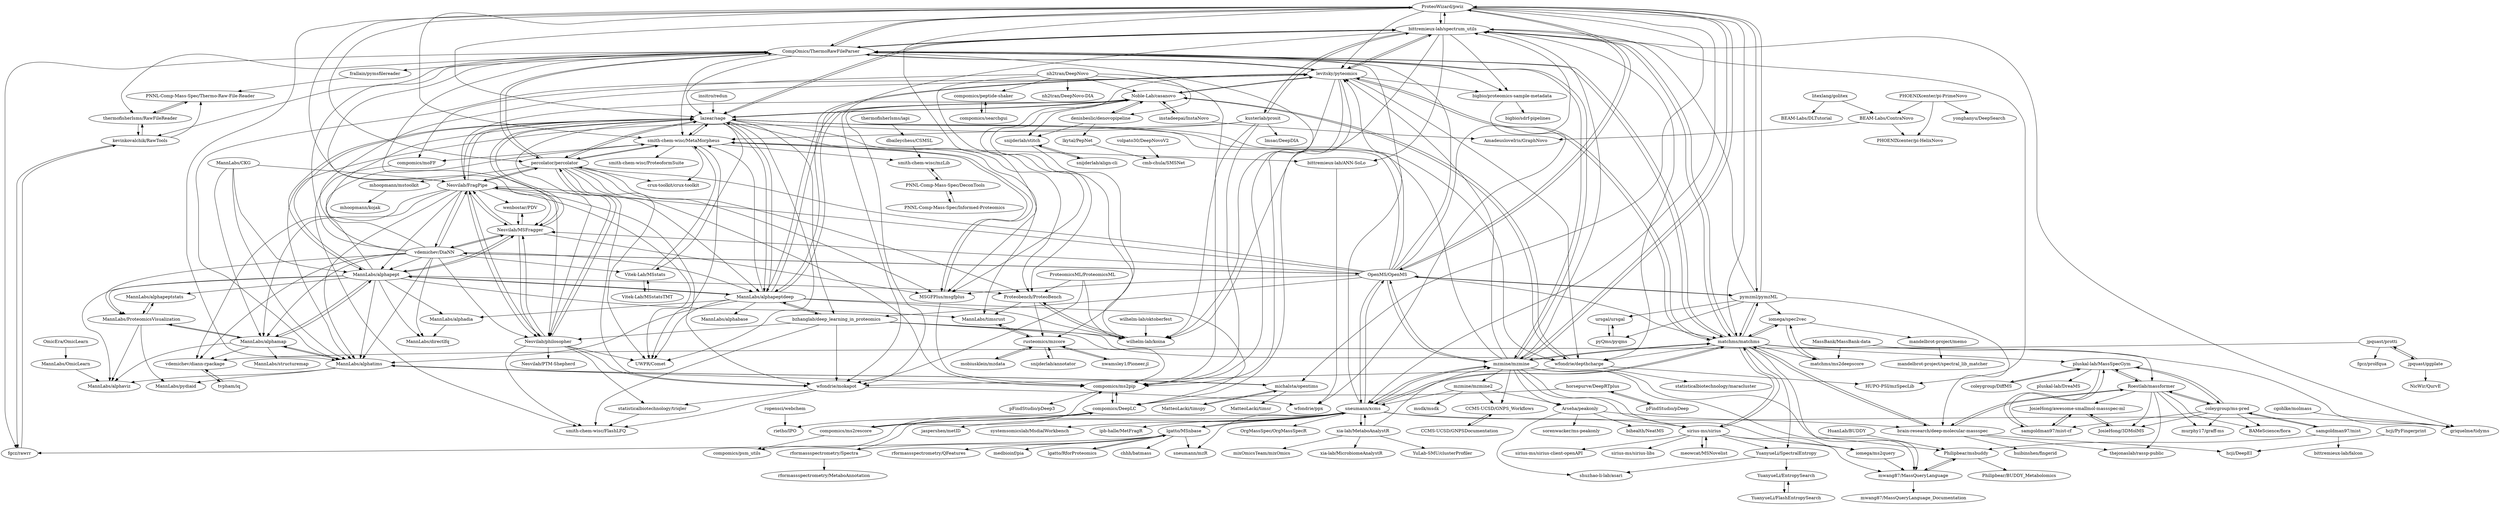 digraph G {
"ProteoWizard/pwiz" -> "bittremieux-lab/spectrum_utils"
"ProteoWizard/pwiz" -> "pymzml/pymzML"
"ProteoWizard/pwiz" -> "CompOmics/ThermoRawFileParser"
"ProteoWizard/pwiz" -> "levitsky/pyteomics"
"ProteoWizard/pwiz" -> "OpenMS/OpenMS"
"ProteoWizard/pwiz" -> "mzmine/mzmine"
"ProteoWizard/pwiz" -> "smith-chem-wisc/MetaMorpheus"
"ProteoWizard/pwiz" -> "matchms/matchms"
"ProteoWizard/pwiz" -> "lazear/sage"
"ProteoWizard/pwiz" -> "percolator/percolator"
"ProteoWizard/pwiz" -> "sneumann/xcms"
"ProteoWizard/pwiz" -> "MSGFPlus/msgfplus"
"ProteoWizard/pwiz" -> "Nesvilab/MSFragger"
"ProteoWizard/pwiz" -> "michalsta/opentims"
"ProteoWizard/pwiz" -> "MannLabs/alphatims"
"MannLabs/CKG" -> "MannLabs/alphapept" ["e"=1]
"MannLabs/CKG" -> "MannLabs/alphamap" ["e"=1]
"MannLabs/CKG" -> "MannLabs/alphatims" ["e"=1]
"MannLabs/CKG" -> "Nesvilab/FragPipe" ["e"=1]
"vdemichev/DiaNN" -> "Nesvilab/FragPipe"
"vdemichev/DiaNN" -> "Nesvilab/MSFragger"
"vdemichev/DiaNN" -> "lazear/sage"
"vdemichev/DiaNN" -> "vdemichev/diann-rpackage"
"vdemichev/DiaNN" -> "Nesvilab/philosopher"
"vdemichev/DiaNN" -> "MannLabs/alphamap"
"vdemichev/DiaNN" -> "MannLabs/alphatims"
"vdemichev/DiaNN" -> "MannLabs/ProteomicsVisualization"
"vdemichev/DiaNN" -> "CompOmics/ThermoRawFileParser"
"vdemichev/DiaNN" -> "OpenMS/OpenMS"
"vdemichev/DiaNN" -> "MannLabs/alphapeptdeep"
"vdemichev/DiaNN" -> "MannLabs/directlfq"
"vdemichev/DiaNN" -> "levitsky/pyteomics"
"vdemichev/DiaNN" -> "Vitek-Lab/MSstats"
"vdemichev/DiaNN" -> "MannLabs/alphapept"
"CCMS-UCSD/GNPSDocumentation" -> "CCMS-UCSD/GNPS_Workflows"
"bigbio/proteomics-sample-metadata" -> "bigbio/sdrf-pipelines"
"bigbio/proteomics-sample-metadata" -> "wfondrie/ppx"
"xia-lab/MetaboAnalystR" -> "sneumann/xcms"
"xia-lab/MetaboAnalystR" -> "xia-lab/MicrobiomeAnalystR" ["e"=1]
"xia-lab/MetaboAnalystR" -> "YuLab-SMU/clusterProfiler" ["e"=1]
"xia-lab/MetaboAnalystR" -> "mixOmicsTeam/mixOmics"
"xia-lab/MetaboAnalystR" -> "mzmine/mzmine"
"statisticalbiotechnology/triqler" -> "smith-chem-wisc/FlashLFQ"
"brain-research/deep-molecular-massspec" -> "hcji/DeepEI"
"brain-research/deep-molecular-massspec" -> "Roestlab/massformer"
"brain-research/deep-molecular-massspec" -> "matchms/matchms"
"brain-research/deep-molecular-massspec" -> "thejonaslab/rassp-public"
"brain-research/deep-molecular-massspec" -> "huibinshen/fingerid"
"kevinkovalchik/RawTools" -> "fgcz/rawrr"
"kevinkovalchik/RawTools" -> "thermofisherlsms/RawFileReader"
"kevinkovalchik/RawTools" -> "PNNL-Comp-Mass-Spec/Thermo-Raw-File-Reader"
"OpenMS/OpenMS" -> "ProteoWizard/pwiz"
"OpenMS/OpenMS" -> "sneumann/xcms"
"OpenMS/OpenMS" -> "bittremieux-lab/spectrum_utils"
"OpenMS/OpenMS" -> "matchms/matchms"
"OpenMS/OpenMS" -> "pymzml/pymzML"
"OpenMS/OpenMS" -> "lazear/sage"
"OpenMS/OpenMS" -> "mzmine/mzmine"
"OpenMS/OpenMS" -> "Nesvilab/FragPipe"
"OpenMS/OpenMS" -> "CompOmics/ThermoRawFileParser"
"OpenMS/OpenMS" -> "percolator/percolator"
"OpenMS/OpenMS" -> "Nesvilab/MSFragger"
"OpenMS/OpenMS" -> "MSGFPlus/msgfplus"
"OpenMS/OpenMS" -> "vdemichev/DiaNN"
"OpenMS/OpenMS" -> "levitsky/pyteomics"
"OpenMS/OpenMS" -> "bzhanglab/deep_learning_in_proteomics"
"sneumann/xcms" -> "lgatto/MSnbase"
"sneumann/xcms" -> "rietho/IPO"
"sneumann/xcms" -> "sneumann/mzR"
"sneumann/xcms" -> "matchms/matchms"
"sneumann/xcms" -> "mzmine/mzmine"
"sneumann/xcms" -> "xia-lab/MetaboAnalystR"
"sneumann/xcms" -> "CompOmics/ThermoRawFileParser"
"sneumann/xcms" -> "OpenMS/OpenMS"
"sneumann/xcms" -> "sirius-ms/sirius"
"sneumann/xcms" -> "OrgMassSpec/OrgMassSpecR"
"sneumann/xcms" -> "jaspershen/metID"
"sneumann/xcms" -> "rformassspectrometry/Spectra"
"sneumann/xcms" -> "systemsomicslab/MsdialWorkbench"
"sneumann/xcms" -> "ipb-halle/MetFragR"
"sneumann/xcms" -> "griquelme/tidyms"
"hcji/PyFingerprint" -> "hcji/DeepEI"
"kusterlab/prosit" -> "compomics/ms2pip"
"kusterlab/prosit" -> "bittremieux-lab/spectrum_utils"
"kusterlab/prosit" -> "lmsac/DeepDIA"
"kusterlab/prosit" -> "smith-chem-wisc/MetaMorpheus"
"kusterlab/prosit" -> "wilhelm-lab/koina"
"kusterlab/prosit" -> "MannLabs/alphatims"
"Vitek-Lab/MSstats" -> "Vitek-Lab/MSstatsTMT"
"Vitek-Lab/MSstats" -> "smith-chem-wisc/MetaMorpheus"
"CompOmics/ThermoRawFileParser" -> "kevinkovalchik/RawTools"
"CompOmics/ThermoRawFileParser" -> "percolator/percolator"
"CompOmics/ThermoRawFileParser" -> "thermofisherlsms/RawFileReader"
"CompOmics/ThermoRawFileParser" -> "matchms/matchms"
"CompOmics/ThermoRawFileParser" -> "levitsky/pyteomics"
"CompOmics/ThermoRawFileParser" -> "bittremieux-lab/spectrum_utils"
"CompOmics/ThermoRawFileParser" -> "bigbio/proteomics-sample-metadata"
"CompOmics/ThermoRawFileParser" -> "ProteoWizard/pwiz"
"CompOmics/ThermoRawFileParser" -> "Nesvilab/philosopher"
"CompOmics/ThermoRawFileParser" -> "lazear/sage"
"CompOmics/ThermoRawFileParser" -> "frallain/pymsfilereader"
"CompOmics/ThermoRawFileParser" -> "smith-chem-wisc/MetaMorpheus"
"CompOmics/ThermoRawFileParser" -> "compomics/ms2pip"
"CompOmics/ThermoRawFileParser" -> "mzmine/mzmine"
"CompOmics/ThermoRawFileParser" -> "fgcz/rawrr"
"Nesvilab/MSFragger" -> "Nesvilab/FragPipe"
"Nesvilab/MSFragger" -> "Nesvilab/philosopher"
"Nesvilab/MSFragger" -> "wenbostar/PDV"
"Nesvilab/MSFragger" -> "lazear/sage"
"Nesvilab/MSFragger" -> "MSGFPlus/msgfplus"
"Nesvilab/MSFragger" -> "MannLabs/alphapept"
"Nesvilab/MSFragger" -> "vdemichev/DiaNN"
"bittremieux-lab/spectrum_utils" -> "matchms/matchms"
"bittremieux-lab/spectrum_utils" -> "levitsky/pyteomics"
"bittremieux-lab/spectrum_utils" -> "wfondrie/mokapot"
"bittremieux-lab/spectrum_utils" -> "lazear/sage"
"bittremieux-lab/spectrum_utils" -> "kusterlab/prosit"
"bittremieux-lab/spectrum_utils" -> "CompOmics/ThermoRawFileParser"
"bittremieux-lab/spectrum_utils" -> "ProteoWizard/pwiz"
"bittremieux-lab/spectrum_utils" -> "griquelme/tidyms"
"bittremieux-lab/spectrum_utils" -> "bigbio/proteomics-sample-metadata"
"bittremieux-lab/spectrum_utils" -> "wilhelm-lab/koina"
"bittremieux-lab/spectrum_utils" -> "bittremieux-lab/ANN-SoLo"
"bittremieux-lab/spectrum_utils" -> "wfondrie/depthcharge"
"bittremieux-lab/spectrum_utils" -> "HUPO-PSI/mzSpecLib"
"MassBank/MassBank-data" -> "matchms/ms2deepscore"
"MassBank/MassBank-data" -> "griquelme/tidyms"
"volpato30/DeepNovoV2" -> "cmb-chula/SMSNet"
"compomics/DeepLC" -> "compomics/ms2pip"
"compomics/DeepLC" -> "compomics/psm_utils"
"compomics/DeepLC" -> "compomics/ms2rescore"
"compomics/ms2rescore" -> "compomics/DeepLC"
"compomics/ms2rescore" -> "compomics/ms2pip"
"compomics/ms2rescore" -> "compomics/psm_utils"
"pFindStudio/pDeep" -> "horsepurve/DeepRTplus"
"rformassspectrometry/Spectra" -> "rformassspectrometry/MetaboAnnotation"
"wenbostar/PDV" -> "Nesvilab/MSFragger"
"Vitek-Lab/MSstatsTMT" -> "Vitek-Lab/MSstats"
"jpquast/protti" -> "jpquast/ggplate"
"jpquast/protti" -> "fgcz/prolfqua"
"jpquast/protti" -> "vdemichev/diann-rpackage"
"matchms/matchms" -> "iomega/spec2vec"
"matchms/matchms" -> "bittremieux-lab/spectrum_utils"
"matchms/matchms" -> "mzmine/mzmine"
"matchms/matchms" -> "mwang87/MassQueryLanguage"
"matchms/matchms" -> "sirius-ms/sirius"
"matchms/matchms" -> "matchms/ms2deepscore"
"matchms/matchms" -> "pymzml/pymzML"
"matchms/matchms" -> "YuanyueLi/SpectralEntropy"
"matchms/matchms" -> "CompOmics/ThermoRawFileParser"
"matchms/matchms" -> "brain-research/deep-molecular-massspec"
"matchms/matchms" -> "levitsky/pyteomics"
"matchms/matchms" -> "sneumann/xcms"
"matchms/matchms" -> "pluskal-lab/MassSpecGym"
"matchms/matchms" -> "wfondrie/depthcharge"
"matchms/matchms" -> "Roestlab/massformer"
"OmicEra/OmicLearn" -> "MannLabs/OmicLearn"
"percolator/percolator" -> "smith-chem-wisc/MetaMorpheus"
"percolator/percolator" -> "UWPR/Comet"
"percolator/percolator" -> "crux-toolkit/crux-toolkit"
"percolator/percolator" -> "Nesvilab/philosopher"
"percolator/percolator" -> "lazear/sage"
"percolator/percolator" -> "CompOmics/ThermoRawFileParser"
"percolator/percolator" -> "Nesvilab/FragPipe"
"percolator/percolator" -> "wfondrie/mokapot"
"percolator/percolator" -> "MSGFPlus/msgfplus"
"percolator/percolator" -> "compomics/ms2pip"
"percolator/percolator" -> "mhoopmann/mstoolkit"
"percolator/percolator" -> "Proteobench/ProteoBench"
"mzmine/mzmine" -> "matchms/matchms"
"mzmine/mzmine" -> "sneumann/xcms"
"mzmine/mzmine" -> "sirius-ms/sirius"
"mzmine/mzmine" -> "mwang87/MassQueryLanguage"
"mzmine/mzmine" -> "CompOmics/ThermoRawFileParser"
"mzmine/mzmine" -> "ProteoWizard/pwiz"
"mzmine/mzmine" -> "CCMS-UCSD/GNPS_Workflows"
"mzmine/mzmine" -> "bittremieux-lab/spectrum_utils"
"mzmine/mzmine" -> "OpenMS/OpenMS"
"mzmine/mzmine" -> "levitsky/pyteomics"
"mzmine/mzmine" -> "iomega/ms2query"
"mzmine/mzmine" -> "mzmine/mzmine2"
"mzmine/mzmine" -> "lazear/sage"
"mzmine/mzmine" -> "Arseha/peakonly"
"mzmine/mzmine" -> "Philipbear/msbuddy"
"PNNL-Comp-Mass-Spec/DeconTools" -> "PNNL-Comp-Mass-Spec/Informed-Proteomics"
"PNNL-Comp-Mass-Spec/DeconTools" -> "smith-chem-wisc/mzLib"
"PNNL-Comp-Mass-Spec/Informed-Proteomics" -> "PNNL-Comp-Mass-Spec/DeconTools"
"compomics/moFF" -> "smith-chem-wisc/FlashLFQ"
"vdemichev/diann-rpackage" -> "tvpham/iq"
"michalsta/opentims" -> "MatteoLacki/timspy"
"michalsta/opentims" -> "MannLabs/alphatims"
"michalsta/opentims" -> "MatteoLacki/timsr"
"Arseha/peakonly" -> "bihealth/NeatMS"
"Arseha/peakonly" -> "sorenwacker/ms-peakonly"
"Arseha/peakonly" -> "shuzhao-li-lab/asari"
"Arseha/peakonly" -> "brain-research/deep-molecular-massspec"
"YuanyueLi/SpectralEntropy" -> "YuanyueLi/EntropySearch"
"YuanyueLi/SpectralEntropy" -> "shuzhao-li-lab/asari"
"fgcz/rawrr" -> "kevinkovalchik/RawTools"
"cgohlke/molmass" -> "griquelme/tidyms"
"bzhanglab/deep_learning_in_proteomics" -> "MannLabs/alphapeptdeep"
"bzhanglab/deep_learning_in_proteomics" -> "wilhelm-lab/koina"
"bzhanglab/deep_learning_in_proteomics" -> "wfondrie/mokapot"
"bzhanglab/deep_learning_in_proteomics" -> "wfondrie/depthcharge"
"bzhanglab/deep_learning_in_proteomics" -> "smith-chem-wisc/FlashLFQ"
"bzhanglab/deep_learning_in_proteomics" -> "Nesvilab/philosopher"
"bzhanglab/deep_learning_in_proteomics" -> "compomics/ms2pip"
"levitsky/pyteomics" -> "bittremieux-lab/spectrum_utils"
"levitsky/pyteomics" -> "compomics/ms2pip"
"levitsky/pyteomics" -> "compomics/DeepLC"
"levitsky/pyteomics" -> "MannLabs/alphapeptdeep"
"levitsky/pyteomics" -> "CompOmics/ThermoRawFileParser"
"levitsky/pyteomics" -> "wilhelm-lab/koina"
"levitsky/pyteomics" -> "matchms/matchms"
"levitsky/pyteomics" -> "Proteobench/ProteoBench"
"levitsky/pyteomics" -> "bigbio/proteomics-sample-metadata"
"levitsky/pyteomics" -> "MannLabs/alphatims"
"levitsky/pyteomics" -> "Noble-Lab/casanovo"
"levitsky/pyteomics" -> "wfondrie/depthcharge"
"MannLabs/alphapept" -> "MannLabs/alphamap"
"MannLabs/alphapept" -> "lazear/sage"
"MannLabs/alphapept" -> "MannLabs/alphapeptdeep"
"MannLabs/alphapept" -> "MannLabs/alphatims"
"MannLabs/alphapept" -> "Nesvilab/MSFragger"
"MannLabs/alphapept" -> "MannLabs/ProteomicsVisualization"
"MannLabs/alphapept" -> "MannLabs/alphaviz"
"MannLabs/alphapept" -> "MannLabs/alphapeptstats"
"MannLabs/alphapept" -> "MannLabs/directlfq"
"MannLabs/alphapept" -> "MannLabs/timsrust"
"MannLabs/alphapept" -> "Proteobench/ProteoBench"
"MannLabs/alphapept" -> "MannLabs/alphadia"
"MannLabs/alphapept" -> "smith-chem-wisc/MetaMorpheus"
"wfondrie/mokapot" -> "statisticalbiotechnology/triqler"
"wfondrie/mokapot" -> "wfondrie/ppx"
"wfondrie/mokapot" -> "smith-chem-wisc/FlashLFQ"
"tvpham/iq" -> "vdemichev/diann-rpackage"
"MatteoLacki/timspy" -> "michalsta/opentims"
"iomega/spec2vec" -> "matchms/matchms"
"iomega/spec2vec" -> "matchms/ms2deepscore"
"iomega/spec2vec" -> "mandelbrot-project/memo"
"mzmine/mzmine2" -> "msdk/msdk"
"mzmine/mzmine2" -> "CCMS-UCSD/GNPS_Workflows"
"mzmine/mzmine2" -> "Arseha/peakonly"
"mzmine/mzmine2" -> "sneumann/xcms"
"mwang87/MassQueryLanguage" -> "Philipbear/msbuddy"
"mwang87/MassQueryLanguage" -> "mwang87/MassQueryLanguage_Documentation"
"pymzml/pymzML" -> "matchms/matchms"
"pymzml/pymzML" -> "pyQms/pyqms"
"pymzml/pymzML" -> "ProteoWizard/pwiz"
"pymzml/pymzML" -> "ursgal/ursgal"
"pymzml/pymzML" -> "bittremieux-lab/spectrum_utils"
"pymzml/pymzML" -> "OpenMS/OpenMS"
"pymzml/pymzML" -> "brain-research/deep-molecular-massspec"
"pymzml/pymzML" -> "iomega/spec2vec"
"mhoopmann/mstoolkit" -> "mhoopmann/kojak"
"mobiusklein/mzdata" -> "rusteomics/mzcore"
"MannLabs/ProteomicsVisualization" -> "MannLabs/alphamap"
"MannLabs/ProteomicsVisualization" -> "MannLabs/pydiaid"
"MannLabs/ProteomicsVisualization" -> "MannLabs/alphaviz"
"MannLabs/ProteomicsVisualization" -> "MannLabs/alphapeptstats"
"MannLabs/alphatims" -> "michalsta/opentims"
"MannLabs/alphatims" -> "MannLabs/alphaviz"
"MannLabs/alphatims" -> "MannLabs/alphamap"
"MannLabs/alphatims" -> "MannLabs/pydiaid"
"MannLabs/alphatims" -> "compomics/ms2pip"
"ropensci/webchem" -> "rietho/IPO"
"wfondrie/depthcharge" -> "Noble-Lab/casanovo"
"wfondrie/depthcharge" -> "HUPO-PSI/mzSpecLib"
"wfondrie/depthcharge" -> "statisticalbiotechnology/maracluster"
"wfondrie/depthcharge" -> "wfondrie/mokapot"
"iomega/ms2query" -> "mwang87/MassQueryLanguage"
"matchms/ms2deepscore" -> "iomega/spec2vec"
"MannLabs/alphamap" -> "MannLabs/alphapept"
"MannLabs/alphamap" -> "MannLabs/alphaviz"
"MannLabs/alphamap" -> "MannLabs/ProteomicsVisualization"
"MannLabs/alphamap" -> "MannLabs/structuremap"
"MannLabs/alphamap" -> "MannLabs/alphatims"
"MannLabs/alphamap" -> "vdemichev/diann-rpackage"
"denisbeslic/denovopipeline" -> "lkytal/PepNet"
"denisbeslic/denovopipeline" -> "snijderlab/stitch"
"denisbeslic/denovopipeline" -> "Noble-Lab/casanovo"
"meowcat/MSNovelist" -> "sirius-ms/sirius"
"mandelbrot-project/memo" -> "mandelbrot-project/spectral_lib_matcher"
"Roestlab/massformer" -> "coleygroup/ms-pred"
"Roestlab/massformer" -> "pluskal-lab/MassSpecGym"
"Roestlab/massformer" -> "JosieHong/3DMolMS"
"Roestlab/massformer" -> "thejonaslab/rassp-public"
"Roestlab/massformer" -> "murphy17/graff-ms"
"Roestlab/massformer" -> "BAMeScience/fiora"
"Roestlab/massformer" -> "JosieHong/awesome-smallmol-massspec-ml"
"Roestlab/massformer" -> "brain-research/deep-molecular-massspec"
"Noble-Lab/casanovo" -> "wfondrie/depthcharge"
"Noble-Lab/casanovo" -> "denisbeslic/denovopipeline"
"Noble-Lab/casanovo" -> "wilhelm-lab/koina"
"Noble-Lab/casanovo" -> "MannLabs/alphapeptdeep"
"Noble-Lab/casanovo" -> "lazear/sage"
"Noble-Lab/casanovo" -> "wfondrie/mokapot"
"Noble-Lab/casanovo" -> "snijderlab/stitch"
"Noble-Lab/casanovo" -> "instadeepai/InstaNovo"
"Noble-Lab/casanovo" -> "levitsky/pyteomics"
"pyQms/pyqms" -> "ursgal/ursgal"
"frallain/pymsfilereader" -> "PNNL-Comp-Mass-Spec/Thermo-Raw-File-Reader"
"ursgal/ursgal" -> "pyQms/pyqms"
"insitro/redun" -> "lazear/sage" ["e"=1]
"thermofisherlsms/RawFileReader" -> "PNNL-Comp-Mass-Spec/Thermo-Raw-File-Reader"
"thermofisherlsms/RawFileReader" -> "kevinkovalchik/RawTools"
"compomics/peptide-shaker" -> "compomics/searchgui"
"PNNL-Comp-Mass-Spec/Thermo-Raw-File-Reader" -> "thermofisherlsms/RawFileReader"
"lkytal/PepNet" -> "cmb-chula/SMSNet"
"MannLabs/alphapeptstats" -> "MannLabs/ProteomicsVisualization"
"YuanyueLi/EntropySearch" -> "YuanyueLi/FlashEntropySearch"
"MannLabs/alphapeptdeep" -> "bzhanglab/deep_learning_in_proteomics"
"MannLabs/alphapeptdeep" -> "MannLabs/alphapept"
"MannLabs/alphapeptdeep" -> "MannLabs/alphatims"
"MannLabs/alphapeptdeep" -> "MannLabs/alphabase"
"MannLabs/alphapeptdeep" -> "Noble-Lab/casanovo"
"MannLabs/alphapeptdeep" -> "UWPR/Comet"
"MannLabs/alphapeptdeep" -> "levitsky/pyteomics"
"MannLabs/alphapeptdeep" -> "smith-chem-wisc/MetaMorpheus"
"MannLabs/alphapeptdeep" -> "wilhelm-lab/koina"
"MannLabs/alphapeptdeep" -> "MannLabs/alphadia"
"MannLabs/alphapeptdeep" -> "lazear/sage"
"MannLabs/alphapeptdeep" -> "compomics/DeepLC"
"JosieHong/3DMolMS" -> "JosieHong/awesome-smallmol-massspec-ml"
"snijderlab/stitch" -> "snijderlab/align-cli"
"snijderlab/stitch" -> "rusteomics/mzcore"
"compomics/searchgui" -> "compomics/peptide-shaker"
"MannLabs/alphadia" -> "MannLabs/directlfq"
"CCMS-UCSD/GNPS_Workflows" -> "CCMS-UCSD/GNPSDocumentation"
"samgoldman97/mist" -> "bittremieux-lab/falcon"
"samgoldman97/mist" -> "coleygroup/ms-pred"
"samgoldman97/mist" -> "Philipbear/msbuddy"
"dbaileychess/CSMSL" -> "smith-chem-wisc/mzLib"
"MSGFPlus/msgfplus" -> "compomics/ms2pip"
"MSGFPlus/msgfplus" -> "smith-chem-wisc/MetaMorpheus"
"thermofisherlsms/iapi" -> "dbaileychess/CSMSL"
"jpquast/ggplate" -> "jpquast/protti"
"jpquast/ggplate" -> "NicWir/QurvE"
"lgatto/RforProteomics" -> "lgatto/MSnbase"
"lazear/sage" -> "Nesvilab/FragPipe"
"lazear/sage" -> "MannLabs/alphapept"
"lazear/sage" -> "Proteobench/ProteoBench"
"lazear/sage" -> "smith-chem-wisc/MetaMorpheus"
"lazear/sage" -> "Nesvilab/MSFragger"
"lazear/sage" -> "percolator/percolator"
"lazear/sage" -> "bittremieux-lab/spectrum_utils"
"lazear/sage" -> "MannLabs/timsrust"
"lazear/sage" -> "wfondrie/depthcharge"
"lazear/sage" -> "Noble-Lab/casanovo"
"lazear/sage" -> "Vitek-Lab/MSstats"
"lazear/sage" -> "UWPR/Comet"
"lazear/sage" -> "MannLabs/alphapeptdeep"
"lazear/sage" -> "bzhanglab/deep_learning_in_proteomics"
"lazear/sage" -> "Nesvilab/philosopher"
"MannLabs/OmicLearn" -> "MannLabs/alphaviz"
"wilhelm-lab/koina" -> "Proteobench/ProteoBench"
"Proteobench/ProteoBench" -> "MannLabs/timsrust"
"Proteobench/ProteoBench" -> "wilhelm-lab/koina"
"Proteobench/ProteoBench" -> "rusteomics/mzcore"
"HuanLab/BUDDY" -> "Philipbear/msbuddy"
"wilhelm-lab/oktoberfest" -> "wilhelm-lab/koina"
"ProteomicsML/ProteomicsML" -> "Proteobench/ProteoBench"
"ProteomicsML/ProteomicsML" -> "wilhelm-lab/koina"
"ProteomicsML/ProteomicsML" -> "wfondrie/mokapot"
"Philipbear/msbuddy" -> "Philipbear/BUDDY_Metabolomics"
"Philipbear/msbuddy" -> "mwang87/MassQueryLanguage"
"smith-chem-wisc/mzLib" -> "PNNL-Comp-Mass-Spec/DeconTools"
"instadeepai/InstaNovo" -> "AmadeusloveIris/GraphNovo"
"instadeepai/InstaNovo" -> "Noble-Lab/casanovo"
"coleygroup/ms-pred" -> "Roestlab/massformer"
"coleygroup/ms-pred" -> "pluskal-lab/MassSpecGym"
"coleygroup/ms-pred" -> "murphy17/graff-ms"
"coleygroup/ms-pred" -> "samgoldman97/mist-cf"
"coleygroup/ms-pred" -> "JosieHong/3DMolMS"
"coleygroup/ms-pred" -> "samgoldman97/mist"
"coleygroup/ms-pred" -> "BAMeScience/fiora"
"JosieHong/awesome-smallmol-massspec-ml" -> "samgoldman97/mist-cf"
"JosieHong/awesome-smallmol-massspec-ml" -> "JosieHong/3DMolMS"
"samgoldman97/mist-cf" -> "pluskal-lab/MassSpecGym"
"samgoldman97/mist-cf" -> "JosieHong/awesome-smallmol-massspec-ml"
"YuanyueLi/FlashEntropySearch" -> "YuanyueLi/EntropySearch"
"MannLabs/timsrust" -> "rusteomics/mzcore"
"snijderlab/annotator" -> "rusteomics/mzcore"
"rusteomics/mzcore" -> "MannLabs/timsrust"
"rusteomics/mzcore" -> "nwamsley1/Pioneer.jl"
"rusteomics/mzcore" -> "mobiusklein/mzdata"
"rusteomics/mzcore" -> "snijderlab/annotator"
"snijderlab/align-cli" -> "snijderlab/stitch"
"bittremieux-lab/ANN-SoLo" -> "wfondrie/ppx"
"smith-chem-wisc/MetaMorpheus" -> "smith-chem-wisc/mzLib"
"smith-chem-wisc/MetaMorpheus" -> "bittremieux-lab/ANN-SoLo"
"smith-chem-wisc/MetaMorpheus" -> "percolator/percolator"
"smith-chem-wisc/MetaMorpheus" -> "MSGFPlus/msgfplus"
"smith-chem-wisc/MetaMorpheus" -> "lazear/sage"
"smith-chem-wisc/MetaMorpheus" -> "UWPR/Comet"
"smith-chem-wisc/MetaMorpheus" -> "compomics/moFF"
"smith-chem-wisc/MetaMorpheus" -> "crux-toolkit/crux-toolkit"
"smith-chem-wisc/MetaMorpheus" -> "smith-chem-wisc/ProteoformSuite"
"horsepurve/DeepRTplus" -> "pFindStudio/pDeep"
"horsepurve/DeepRTplus" -> "compomics/DeepLC"
"BEAM-Labs/ContraNovo" -> "PHOENIXcenter/pi-HelixNovo"
"BEAM-Labs/ContraNovo" -> "AmadeusloveIris/GraphNovo"
"nwamsley1/Pioneer.jl" -> "rusteomics/mzcore"
"litexlang/golitex" -> "BEAM-Labs/ContraNovo"
"litexlang/golitex" -> "BEAM-Labs/DLTutorial"
"Nesvilab/philosopher" -> "Nesvilab/MSFragger"
"Nesvilab/philosopher" -> "Nesvilab/FragPipe"
"Nesvilab/philosopher" -> "UWPR/Comet"
"Nesvilab/philosopher" -> "wfondrie/mokapot"
"Nesvilab/philosopher" -> "Nesvilab/PTM-Shepherd"
"Nesvilab/philosopher" -> "smith-chem-wisc/FlashLFQ"
"Nesvilab/philosopher" -> "percolator/percolator"
"Nesvilab/philosopher" -> "statisticalbiotechnology/triqler"
"PHOENIXcenter/pi-PrimeNovo" -> "PHOENIXcenter/pi-HelixNovo"
"PHOENIXcenter/pi-PrimeNovo" -> "BEAM-Labs/ContraNovo"
"PHOENIXcenter/pi-PrimeNovo" -> "yonghanyu/DeepSearch"
"pluskal-lab/MassSpecGym" -> "samgoldman97/mist-cf"
"pluskal-lab/MassSpecGym" -> "coleygroup/DiffMS"
"pluskal-lab/MassSpecGym" -> "coleygroup/ms-pred"
"pluskal-lab/MassSpecGym" -> "pluskal-lab/DreaMS"
"pluskal-lab/MassSpecGym" -> "Roestlab/massformer"
"compomics/ms2pip" -> "compomics/DeepLC"
"compomics/ms2pip" -> "pFindStudio/pDeep3"
"Nesvilab/FragPipe" -> "Nesvilab/MSFragger"
"Nesvilab/FragPipe" -> "lazear/sage"
"Nesvilab/FragPipe" -> "vdemichev/DiaNN"
"Nesvilab/FragPipe" -> "Nesvilab/philosopher"
"Nesvilab/FragPipe" -> "percolator/percolator"
"Nesvilab/FragPipe" -> "MannLabs/alphatims"
"Nesvilab/FragPipe" -> "MannLabs/alphamap"
"Nesvilab/FragPipe" -> "wenbostar/PDV"
"Nesvilab/FragPipe" -> "UWPR/Comet"
"Nesvilab/FragPipe" -> "Noble-Lab/casanovo"
"Nesvilab/FragPipe" -> "vdemichev/diann-rpackage"
"Nesvilab/FragPipe" -> "MannLabs/alphapept"
"Nesvilab/FragPipe" -> "MannLabs/alphapeptdeep"
"Nesvilab/FragPipe" -> "CompOmics/ThermoRawFileParser"
"Nesvilab/FragPipe" -> "wfondrie/mokapot"
"sirius-ms/sirius" -> "sirius-ms/sirius-client-openAPI"
"sirius-ms/sirius" -> "meowcat/MSNovelist"
"sirius-ms/sirius" -> "iomega/ms2query"
"sirius-ms/sirius" -> "mwang87/MassQueryLanguage"
"sirius-ms/sirius" -> "matchms/matchms"
"sirius-ms/sirius" -> "YuanyueLi/SpectralEntropy"
"sirius-ms/sirius" -> "sirius-ms/sirius-libs"
"nh2tran/DeepNovo" -> "nh2tran/DeepNovo-DIA"
"nh2tran/DeepNovo" -> "compomics/moFF"
"nh2tran/DeepNovo" -> "compomics/ms2pip"
"nh2tran/DeepNovo" -> "compomics/peptide-shaker"
"nh2tran/DeepNovo" -> "Noble-Lab/casanovo"
"nh2tran/DeepNovo" -> "denisbeslic/denovopipeline"
"nh2tran/DeepNovo" -> "MSGFPlus/msgfplus"
"lgatto/MSnbase" -> "sneumann/xcms"
"lgatto/MSnbase" -> "sneumann/mzR"
"lgatto/MSnbase" -> "chhh/batmass"
"lgatto/MSnbase" -> "rformassspectrometry/QFeatures"
"lgatto/MSnbase" -> "rformassspectrometry/Spectra"
"lgatto/MSnbase" -> "lgatto/RforProteomics"
"lgatto/MSnbase" -> "fgcz/rawrr"
"lgatto/MSnbase" -> "medbioinf/pia"
"coleygroup/DiffMS" -> "pluskal-lab/MassSpecGym"
"ProteoWizard/pwiz" ["l"="53.375,16.614"]
"bittremieux-lab/spectrum_utils" ["l"="53.352,16.643"]
"pymzml/pymzML" ["l"="53.389,16.643"]
"CompOmics/ThermoRawFileParser" ["l"="53.361,16.617"]
"levitsky/pyteomics" ["l"="53.338,16.622"]
"OpenMS/OpenMS" ["l"="53.369,16.631"]
"mzmine/mzmine" ["l"="53.409,16.641"]
"smith-chem-wisc/MetaMorpheus" ["l"="53.311,16.632"]
"matchms/matchms" ["l"="53.405,16.625"]
"lazear/sage" ["l"="53.329,16.606"]
"percolator/percolator" ["l"="53.322,16.618"]
"sneumann/xcms" ["l"="53.422,16.674"]
"MSGFPlus/msgfplus" ["l"="53.327,16.633"]
"Nesvilab/MSFragger" ["l"="53.346,16.592"]
"michalsta/opentims" ["l"="53.362,16.556"]
"MannLabs/alphatims" ["l"="53.327,16.576"]
"MannLabs/CKG" ["l"="53.54,15.826", "c"=434]
"MannLabs/alphapept" ["l"="53.311,16.569"]
"MannLabs/alphamap" ["l"="53.318,16.548"]
"Nesvilab/FragPipe" ["l"="53.328,16.588"]
"vdemichev/DiaNN" ["l"="53.342,16.573"]
"vdemichev/diann-rpackage" ["l"="53.337,16.519"]
"Nesvilab/philosopher" ["l"="53.315,16.598"]
"MannLabs/ProteomicsVisualization" ["l"="53.314,16.531"]
"MannLabs/alphapeptdeep" ["l"="53.303,16.595"]
"MannLabs/directlfq" ["l"="53.331,16.548"]
"Vitek-Lab/MSstats" ["l"="53.293,16.58"]
"CCMS-UCSD/GNPSDocumentation" ["l"="53.477,16.705"]
"CCMS-UCSD/GNPS_Workflows" ["l"="53.457,16.681"]
"bigbio/proteomics-sample-metadata" ["l"="53.342,16.663"]
"bigbio/sdrf-pipelines" ["l"="53.337,16.697"]
"wfondrie/ppx" ["l"="53.31,16.671"]
"xia-lab/MetaboAnalystR" ["l"="53.414,16.716"]
"xia-lab/MicrobiomeAnalystR" ["l"="39.929,38.204", "c"=566]
"YuLab-SMU/clusterProfiler" ["l"="41.153,38.557", "c"=193]
"mixOmicsTeam/mixOmics" ["l"="53.416,16.773"]
"statisticalbiotechnology/triqler" ["l"="53.277,16.602"]
"smith-chem-wisc/FlashLFQ" ["l"="53.281,16.625"]
"brain-research/deep-molecular-massspec" ["l"="53.45,16.597"]
"hcji/DeepEI" ["l"="53.517,16.579"]
"Roestlab/massformer" ["l"="53.464,16.56"]
"thejonaslab/rassp-public" ["l"="53.453,16.573"]
"huibinshen/fingerid" ["l"="53.473,16.582"]
"kevinkovalchik/RawTools" ["l"="53.41,16.601"]
"fgcz/rawrr" ["l"="53.426,16.626"]
"thermofisherlsms/RawFileReader" ["l"="53.399,16.586"]
"PNNL-Comp-Mass-Spec/Thermo-Raw-File-Reader" ["l"="53.413,16.572"]
"bzhanglab/deep_learning_in_proteomics" ["l"="53.31,16.617"]
"lgatto/MSnbase" ["l"="53.478,16.692"]
"rietho/IPO" ["l"="53.453,16.742"]
"sneumann/mzR" ["l"="53.456,16.698"]
"sirius-ms/sirius" ["l"="53.449,16.639"]
"OrgMassSpec/OrgMassSpecR" ["l"="53.423,16.697"]
"jaspershen/metID" ["l"="53.437,16.707"]
"rformassspectrometry/Spectra" ["l"="53.461,16.715"]
"systemsomicslab/MsdialWorkbench" ["l"="53.437,16.726"]
"ipb-halle/MetFragR" ["l"="53.439,16.688"]
"griquelme/tidyms" ["l"="53.38,16.704"]
"hcji/PyFingerprint" ["l"="53.556,16.568"]
"kusterlab/prosit" ["l"="53.317,16.652"]
"compomics/ms2pip" ["l"="53.301,16.64"]
"lmsac/DeepDIA" ["l"="53.304,16.698"]
"wilhelm-lab/koina" ["l"="53.294,16.632"]
"Vitek-Lab/MSstatsTMT" ["l"="53.266,16.567"]
"frallain/pymsfilereader" ["l"="53.39,16.569"]
"wenbostar/PDV" ["l"="53.363,16.576"]
"wfondrie/mokapot" ["l"="53.301,16.625"]
"bittremieux-lab/ANN-SoLo" ["l"="53.325,16.669"]
"wfondrie/depthcharge" ["l"="53.331,16.643"]
"HUPO-PSI/mzSpecLib" ["l"="53.349,16.674"]
"MassBank/MassBank-data" ["l"="53.385,16.728"]
"matchms/ms2deepscore" ["l"="53.397,16.685"]
"volpato30/DeepNovoV2" ["l"="53.137,16.586"]
"cmb-chula/SMSNet" ["l"="53.159,16.594"]
"compomics/DeepLC" ["l"="53.276,16.648"]
"compomics/psm_utils" ["l"="53.247,16.674"]
"compomics/ms2rescore" ["l"="53.264,16.664"]
"pFindStudio/pDeep" ["l"="53.193,16.673"]
"horsepurve/DeepRTplus" ["l"="53.219,16.669"]
"rformassspectrometry/MetaboAnnotation" ["l"="53.48,16.741"]
"jpquast/protti" ["l"="53.334,16.451"]
"jpquast/ggplate" ["l"="53.324,16.423"]
"fgcz/prolfqua" ["l"="53.351,16.427"]
"iomega/spec2vec" ["l"="53.396,16.666"]
"mwang87/MassQueryLanguage" ["l"="53.443,16.62"]
"YuanyueLi/SpectralEntropy" ["l"="53.481,16.617"]
"pluskal-lab/MassSpecGym" ["l"="53.45,16.544"]
"OmicEra/OmicLearn" ["l"="53.25,16.466"]
"MannLabs/OmicLearn" ["l"="53.268,16.493"]
"UWPR/Comet" ["l"="53.301,16.607"]
"crux-toolkit/crux-toolkit" ["l"="53.298,16.655"]
"mhoopmann/mstoolkit" ["l"="53.257,16.601"]
"Proteobench/ProteoBench" ["l"="53.288,16.601"]
"iomega/ms2query" ["l"="53.436,16.647"]
"mzmine/mzmine2" ["l"="53.466,16.662"]
"Arseha/peakonly" ["l"="53.488,16.635"]
"Philipbear/msbuddy" ["l"="53.467,16.602"]
"PNNL-Comp-Mass-Spec/DeconTools" ["l"="53.253,16.73"]
"PNNL-Comp-Mass-Spec/Informed-Proteomics" ["l"="53.236,16.743"]
"smith-chem-wisc/mzLib" ["l"="53.271,16.711"]
"compomics/moFF" ["l"="53.266,16.637"]
"tvpham/iq" ["l"="53.342,16.495"]
"MatteoLacki/timspy" ["l"="53.378,16.537"]
"MatteoLacki/timsr" ["l"="53.369,16.525"]
"bihealth/NeatMS" ["l"="53.532,16.639"]
"sorenwacker/ms-peakonly" ["l"="53.518,16.645"]
"shuzhao-li-lab/asari" ["l"="53.512,16.621"]
"YuanyueLi/EntropySearch" ["l"="53.529,16.61"]
"cgohlke/molmass" ["l"="53.366,16.749"]
"Noble-Lab/casanovo" ["l"="53.283,16.616"]
"MannLabs/alphaviz" ["l"="53.297,16.535"]
"MannLabs/alphapeptstats" ["l"="53.294,16.52"]
"MannLabs/timsrust" ["l"="53.276,16.579"]
"MannLabs/alphadia" ["l"="53.297,16.553"]
"mandelbrot-project/memo" ["l"="53.366,16.703"]
"msdk/msdk" ["l"="53.507,16.674"]
"mwang87/MassQueryLanguage_Documentation" ["l"="53.461,16.614"]
"pyQms/pyqms" ["l"="53.378,16.669"]
"ursgal/ursgal" ["l"="53.376,16.683"]
"mhoopmann/kojak" ["l"="53.223,16.597"]
"mobiusklein/mzdata" ["l"="53.233,16.546"]
"rusteomics/mzcore" ["l"="53.243,16.568"]
"MannLabs/pydiaid" ["l"="53.337,16.535"]
"ropensci/webchem" ["l"="53.475,16.785"]
"statisticalbiotechnology/maracluster" ["l"="53.325,16.682"]
"MannLabs/structuremap" ["l"="53.312,16.506"]
"denisbeslic/denovopipeline" ["l"="53.24,16.616"]
"lkytal/PepNet" ["l"="53.189,16.603"]
"snijderlab/stitch" ["l"="53.237,16.592"]
"meowcat/MSNovelist" ["l"="53.47,16.633"]
"mandelbrot-project/spectral_lib_matcher" ["l"="53.352,16.726"]
"coleygroup/ms-pred" ["l"="53.48,16.546"]
"JosieHong/3DMolMS" ["l"="53.48,16.533"]
"murphy17/graff-ms" ["l"="53.494,16.53"]
"BAMeScience/fiora" ["l"="53.5,16.544"]
"JosieHong/awesome-smallmol-massspec-ml" ["l"="53.477,16.519"]
"instadeepai/InstaNovo" ["l"="53.222,16.622"]
"insitro/redun" ["l"="41.011,37.258", "c"=141]
"compomics/peptide-shaker" ["l"="53.208,16.689"]
"compomics/searchgui" ["l"="53.188,16.705"]
"YuanyueLi/FlashEntropySearch" ["l"="53.552,16.609"]
"MannLabs/alphabase" ["l"="53.27,16.553"]
"snijderlab/align-cli" ["l"="53.216,16.584"]
"samgoldman97/mist" ["l"="53.5,16.563"]
"bittremieux-lab/falcon" ["l"="53.529,16.545"]
"dbaileychess/CSMSL" ["l"="53.259,16.753"]
"thermofisherlsms/iapi" ["l"="53.246,16.781"]
"NicWir/QurvE" ["l"="53.32,16.397"]
"lgatto/RforProteomics" ["l"="53.5,16.719"]
"HuanLab/BUDDY" ["l"="53.504,16.597"]
"wilhelm-lab/oktoberfest" ["l"="53.27,16.681"]
"ProteomicsML/ProteomicsML" ["l"="53.264,16.62"]
"Philipbear/BUDDY_Metabolomics" ["l"="53.49,16.588"]
"AmadeusloveIris/GraphNovo" ["l"="53.158,16.629"]
"samgoldman97/mist-cf" ["l"="53.464,16.53"]
"snijderlab/annotator" ["l"="53.22,16.553"]
"nwamsley1/Pioneer.jl" ["l"="53.222,16.565"]
"smith-chem-wisc/ProteoformSuite" ["l"="53.288,16.664"]
"BEAM-Labs/ContraNovo" ["l"="53.105,16.633"]
"PHOENIXcenter/pi-HelixNovo" ["l"="53.087,16.631"]
"litexlang/golitex" ["l"="53.073,16.651"]
"BEAM-Labs/DLTutorial" ["l"="53.05,16.66"]
"Nesvilab/PTM-Shepherd" ["l"="53.286,16.567"]
"PHOENIXcenter/pi-PrimeNovo" ["l"="53.079,16.618"]
"yonghanyu/DeepSearch" ["l"="53.057,16.61"]
"coleygroup/DiffMS" ["l"="53.456,16.514"]
"pluskal-lab/DreaMS" ["l"="53.437,16.512"]
"pFindStudio/pDeep3" ["l"="53.287,16.678"]
"sirius-ms/sirius-client-openAPI" ["l"="53.475,16.648"]
"sirius-ms/sirius-libs" ["l"="53.494,16.656"]
"nh2tran/DeepNovo" ["l"="53.25,16.645"]
"nh2tran/DeepNovo-DIA" ["l"="53.212,16.648"]
"chhh/batmass" ["l"="53.519,16.713"]
"rformassspectrometry/QFeatures" ["l"="53.517,16.693"]
"medbioinf/pia" ["l"="53.504,16.7"]
}